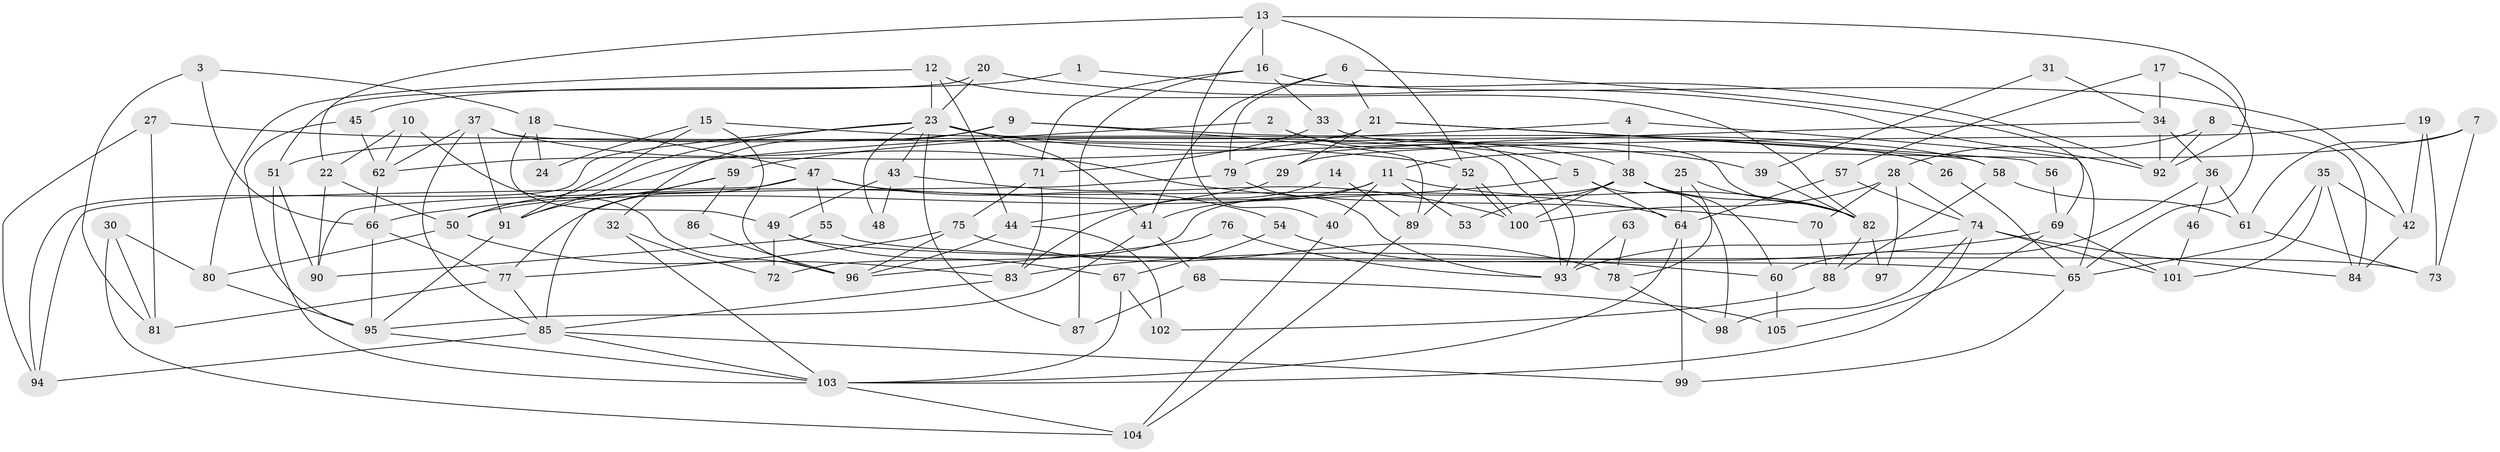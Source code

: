 // coarse degree distribution, {5: 0.22388059701492538, 3: 0.16417910447761194, 6: 0.08955223880597014, 4: 0.208955223880597, 7: 0.14925373134328357, 9: 0.05970149253731343, 2: 0.07462686567164178, 12: 0.014925373134328358, 8: 0.014925373134328358}
// Generated by graph-tools (version 1.1) at 2025/24/03/03/25 07:24:02]
// undirected, 105 vertices, 210 edges
graph export_dot {
graph [start="1"]
  node [color=gray90,style=filled];
  1;
  2;
  3;
  4;
  5;
  6;
  7;
  8;
  9;
  10;
  11;
  12;
  13;
  14;
  15;
  16;
  17;
  18;
  19;
  20;
  21;
  22;
  23;
  24;
  25;
  26;
  27;
  28;
  29;
  30;
  31;
  32;
  33;
  34;
  35;
  36;
  37;
  38;
  39;
  40;
  41;
  42;
  43;
  44;
  45;
  46;
  47;
  48;
  49;
  50;
  51;
  52;
  53;
  54;
  55;
  56;
  57;
  58;
  59;
  60;
  61;
  62;
  63;
  64;
  65;
  66;
  67;
  68;
  69;
  70;
  71;
  72;
  73;
  74;
  75;
  76;
  77;
  78;
  79;
  80;
  81;
  82;
  83;
  84;
  85;
  86;
  87;
  88;
  89;
  90;
  91;
  92;
  93;
  94;
  95;
  96;
  97;
  98;
  99;
  100;
  101;
  102;
  103;
  104;
  105;
  1 -- 92;
  1 -- 45;
  2 -- 93;
  2 -- 5;
  2 -- 91;
  3 -- 81;
  3 -- 66;
  3 -- 18;
  4 -- 65;
  4 -- 38;
  4 -- 59;
  5 -- 64;
  5 -- 66;
  5 -- 98;
  6 -- 41;
  6 -- 79;
  6 -- 21;
  6 -- 69;
  7 -- 11;
  7 -- 61;
  7 -- 73;
  8 -- 84;
  8 -- 28;
  8 -- 92;
  9 -- 51;
  9 -- 89;
  9 -- 32;
  9 -- 58;
  10 -- 22;
  10 -- 62;
  10 -- 96;
  11 -- 82;
  11 -- 40;
  11 -- 41;
  11 -- 50;
  11 -- 53;
  12 -- 82;
  12 -- 23;
  12 -- 44;
  12 -- 80;
  13 -- 92;
  13 -- 22;
  13 -- 16;
  13 -- 40;
  13 -- 52;
  14 -- 89;
  14 -- 83;
  15 -- 96;
  15 -- 91;
  15 -- 24;
  15 -- 38;
  16 -- 87;
  16 -- 33;
  16 -- 42;
  16 -- 71;
  17 -- 65;
  17 -- 57;
  17 -- 34;
  18 -- 49;
  18 -- 24;
  18 -- 47;
  19 -- 42;
  19 -- 29;
  19 -- 73;
  20 -- 23;
  20 -- 51;
  20 -- 92;
  21 -- 62;
  21 -- 29;
  21 -- 56;
  21 -- 58;
  22 -- 50;
  22 -- 90;
  23 -- 50;
  23 -- 41;
  23 -- 26;
  23 -- 39;
  23 -- 43;
  23 -- 48;
  23 -- 87;
  23 -- 94;
  25 -- 82;
  25 -- 78;
  25 -- 64;
  26 -- 65;
  27 -- 52;
  27 -- 94;
  27 -- 81;
  28 -- 100;
  28 -- 70;
  28 -- 74;
  28 -- 97;
  29 -- 44;
  30 -- 80;
  30 -- 81;
  30 -- 104;
  31 -- 34;
  31 -- 39;
  32 -- 103;
  32 -- 72;
  33 -- 71;
  33 -- 82;
  34 -- 92;
  34 -- 36;
  34 -- 79;
  35 -- 42;
  35 -- 65;
  35 -- 84;
  35 -- 101;
  36 -- 61;
  36 -- 46;
  36 -- 60;
  37 -- 91;
  37 -- 85;
  37 -- 62;
  37 -- 70;
  37 -- 93;
  38 -- 100;
  38 -- 53;
  38 -- 60;
  38 -- 72;
  38 -- 82;
  39 -- 82;
  40 -- 104;
  41 -- 95;
  41 -- 68;
  42 -- 84;
  43 -- 49;
  43 -- 48;
  43 -- 100;
  44 -- 102;
  44 -- 96;
  45 -- 95;
  45 -- 62;
  46 -- 101;
  47 -- 77;
  47 -- 54;
  47 -- 55;
  47 -- 64;
  47 -- 94;
  49 -- 72;
  49 -- 67;
  49 -- 65;
  50 -- 80;
  50 -- 83;
  51 -- 90;
  51 -- 103;
  52 -- 100;
  52 -- 100;
  52 -- 89;
  54 -- 60;
  54 -- 67;
  55 -- 73;
  55 -- 90;
  56 -- 69;
  57 -- 74;
  57 -- 64;
  58 -- 61;
  58 -- 88;
  59 -- 85;
  59 -- 86;
  59 -- 91;
  60 -- 105;
  61 -- 73;
  62 -- 66;
  63 -- 78;
  63 -- 93;
  64 -- 99;
  64 -- 103;
  65 -- 99;
  66 -- 77;
  66 -- 95;
  67 -- 103;
  67 -- 102;
  68 -- 105;
  68 -- 87;
  69 -- 101;
  69 -- 83;
  69 -- 105;
  70 -- 88;
  71 -- 83;
  71 -- 75;
  74 -- 103;
  74 -- 84;
  74 -- 93;
  74 -- 98;
  74 -- 101;
  75 -- 96;
  75 -- 77;
  75 -- 78;
  76 -- 96;
  76 -- 93;
  77 -- 85;
  77 -- 81;
  78 -- 98;
  79 -- 93;
  79 -- 90;
  80 -- 95;
  82 -- 88;
  82 -- 97;
  83 -- 85;
  85 -- 94;
  85 -- 99;
  85 -- 103;
  86 -- 96;
  88 -- 102;
  89 -- 104;
  91 -- 95;
  95 -- 103;
  103 -- 104;
}
